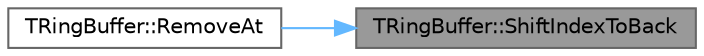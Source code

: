 digraph "TRingBuffer::ShiftIndexToBack"
{
 // INTERACTIVE_SVG=YES
 // LATEX_PDF_SIZE
  bgcolor="transparent";
  edge [fontname=Helvetica,fontsize=10,labelfontname=Helvetica,labelfontsize=10];
  node [fontname=Helvetica,fontsize=10,shape=box,height=0.2,width=0.4];
  rankdir="RL";
  Node1 [id="Node000001",label="TRingBuffer::ShiftIndexToBack",height=0.2,width=0.4,color="gray40", fillcolor="grey60", style="filled", fontcolor="black",tooltip="Move the value at the given index into the back pointer of the RingBuffer, and shift all elements beh..."];
  Node1 -> Node2 [id="edge1_Node000001_Node000002",dir="back",color="steelblue1",style="solid",tooltip=" "];
  Node2 [id="Node000002",label="TRingBuffer::RemoveAt",height=0.2,width=0.4,color="grey40", fillcolor="white", style="filled",URL="$d7/d46/classTRingBuffer.html#adf0b3e11b11d503a9d8027bfc6cc1abe",tooltip="Remove the value at the given index from the RingBuffer, and shift values ahead or behind it into its..."];
}
